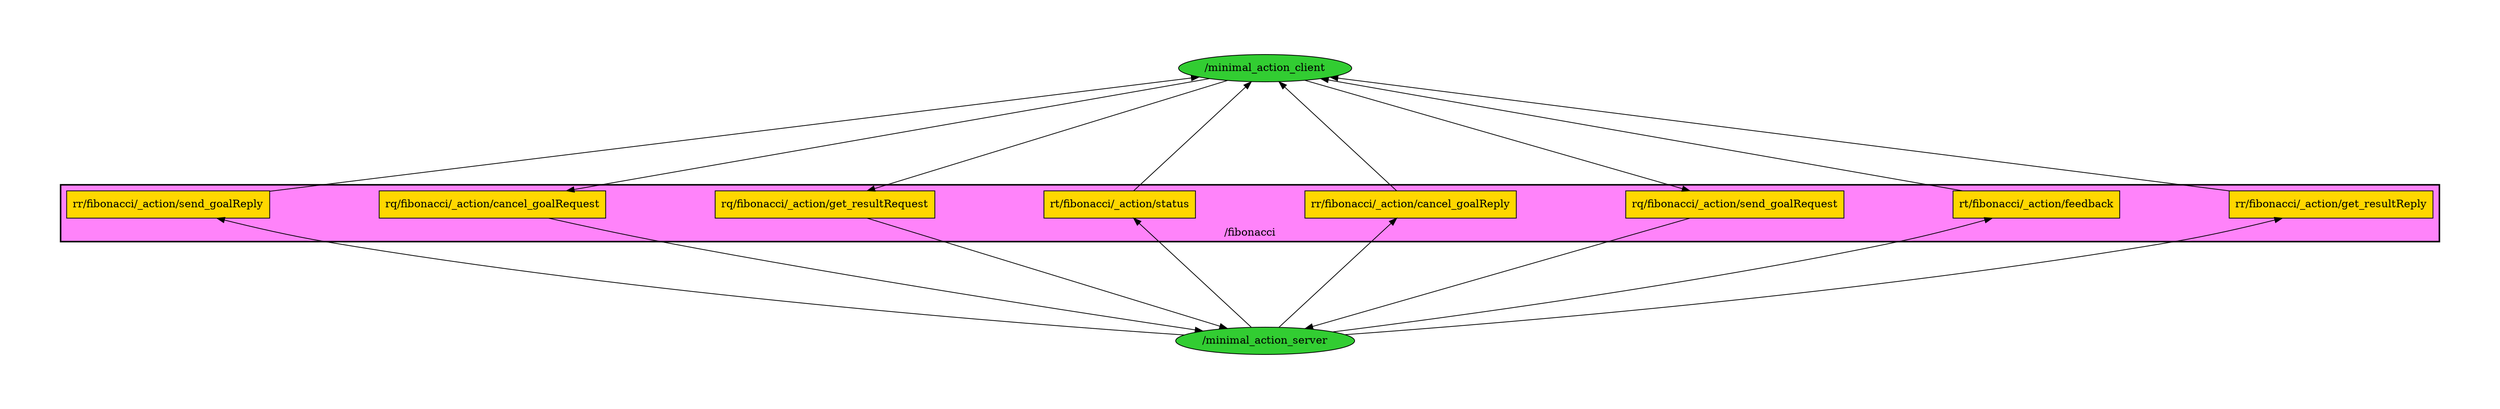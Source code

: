 digraph rosgraph {graph [pad="1", nodesep="2", rankdir="BT", ranksep="2"];"/minimal_action_client"[style=filled,fillcolor="limegreen"];"/minimal_action_server"[style=filled,fillcolor="limegreen"];subgraph cluster_0 { style=filled;fillcolor="orchid1";penwidth=2;label="/fibonacci";"rr/fibonacci/_action/get_resultReply"[shape=box,style=filled,fillcolor="gold"];"rt/fibonacci/_action/feedback"[shape=box,style=filled,fillcolor="gold"];"rq/fibonacci/_action/send_goalRequest"[shape=box,style=filled,fillcolor="gold"];"rr/fibonacci/_action/cancel_goalReply"[shape=box,style=filled,fillcolor="gold"];"rt/fibonacci/_action/status"[shape=box,style=filled,fillcolor="gold"];"rq/fibonacci/_action/get_resultRequest"[shape=box,style=filled,fillcolor="gold"];"rq/fibonacci/_action/cancel_goalRequest"[shape=box,style=filled,fillcolor="gold"];"rr/fibonacci/_action/send_goalReply"[shape=box,style=filled,fillcolor="gold"];"rr/fibonacci/_action/cancel_goalReply"[shape=box,style=filled,fillcolor="gold"];"rq/fibonacci/_action/cancel_goalRequest"[shape=box,style=filled,fillcolor="gold"];"rt/fibonacci/_action/status"[shape=box,style=filled,fillcolor="gold"];"rr/fibonacci/_action/send_goalReply"[shape=box,style=filled,fillcolor="gold"];"rq/fibonacci/_action/send_goalRequest"[shape=box,style=filled,fillcolor="gold"];"rq/fibonacci/_action/get_resultRequest"[shape=box,style=filled,fillcolor="gold"];"rt/fibonacci/_action/feedback"[shape=box,style=filled,fillcolor="gold"];"rr/fibonacci/_action/get_resultReply"[shape=box,style=filled,fillcolor="gold"];}"rr/fibonacci/_action/cancel_goalReply" -> "/minimal_action_client""/minimal_action_client" -> "rq/fibonacci/_action/send_goalRequest""rt/fibonacci/_action/status" -> "/minimal_action_client""/minimal_action_client" -> "rq/fibonacci/_action/get_resultRequest""rr/fibonacci/_action/send_goalReply" -> "/minimal_action_client""rt/fibonacci/_action/feedback" -> "/minimal_action_client""/minimal_action_client" -> "rq/fibonacci/_action/cancel_goalRequest""rr/fibonacci/_action/get_resultReply" -> "/minimal_action_client""/minimal_action_server" -> "rt/fibonacci/_action/status""/minimal_action_server" -> "rr/fibonacci/_action/send_goalReply""rq/fibonacci/_action/send_goalRequest" -> "/minimal_action_server""/minimal_action_server" -> "rr/fibonacci/_action/get_resultReply""rq/fibonacci/_action/get_resultRequest" -> "/minimal_action_server""rq/fibonacci/_action/cancel_goalRequest" -> "/minimal_action_server""/minimal_action_server" -> "rt/fibonacci/_action/feedback""/minimal_action_server" -> "rr/fibonacci/_action/cancel_goalReply"}